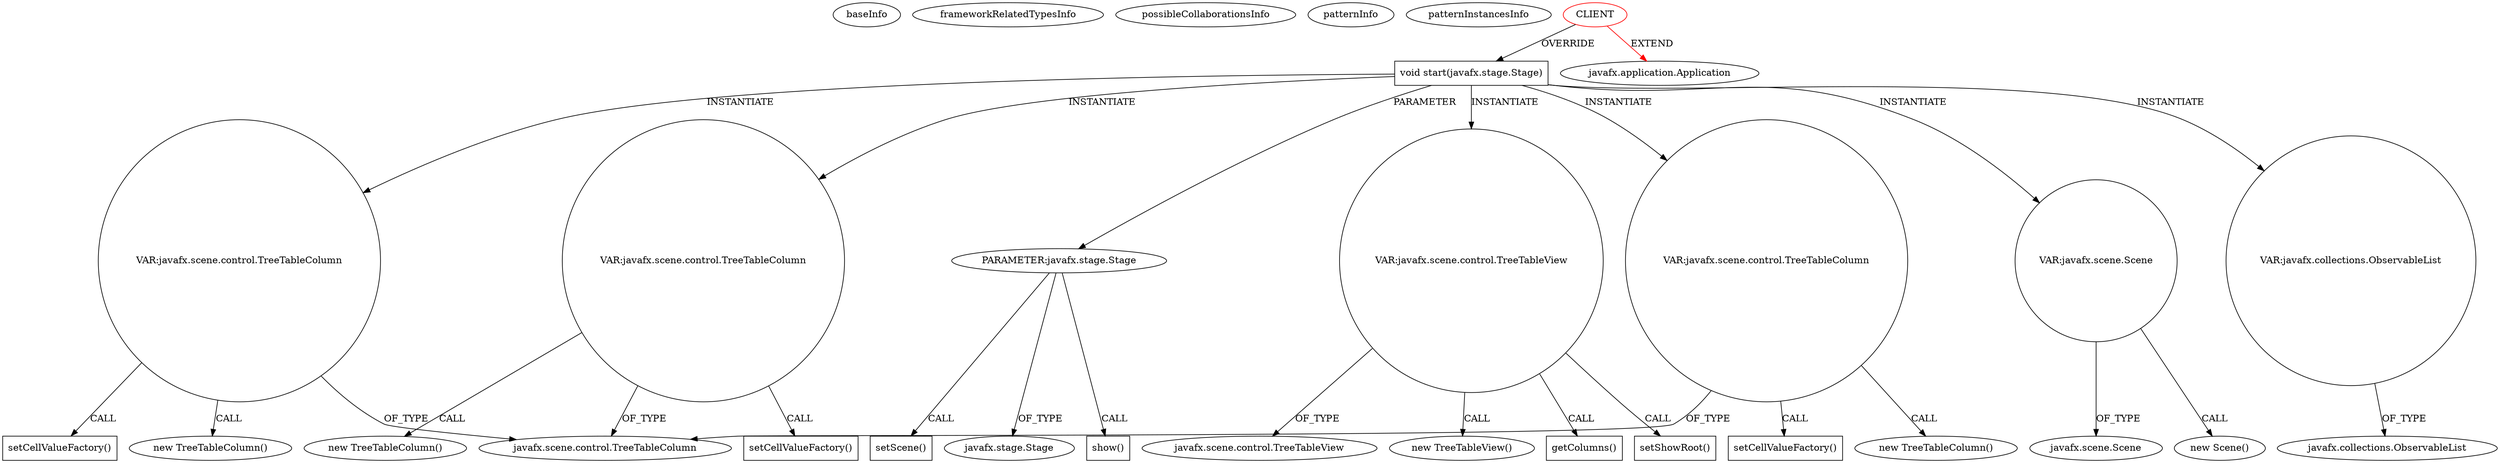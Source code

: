 digraph {
baseInfo[graphId=3658,category="pattern",isAnonymous=false,possibleRelation=false]
frameworkRelatedTypesInfo[0="javafx.application.Application"]
possibleCollaborationsInfo[]
patternInfo[frequency=2.0,patternRootClient=0]
patternInstancesInfo[0="ranganathankm-blog~/ranganathankm-blog/blog-master/javafx-sample-treetable/src/main/java/com/blogspot/javanbswing/javafx/treetable/TreeTableViewSample.java~TreeTableViewSample~3993",1="guigarage-mastering-javafx-controls~/guigarage-mastering-javafx-controls/mastering-javafx-controls-master/src/main/java/com/guigarage/chapter6/TreeTableDemo.java~TreeTableDemo~2895"]
11[label="new TreeTableColumn()",vertexType="CONSTRUCTOR_CALL",isFrameworkType=false]
12[label="VAR:javafx.scene.control.TreeTableColumn",vertexType="VARIABLE_EXPRESION",isFrameworkType=false,shape=circle]
20[label="setCellValueFactory()",vertexType="INSIDE_CALL",isFrameworkType=false,shape=box]
2[label="void start(javafx.stage.Stage)",vertexType="OVERRIDING_METHOD_DECLARATION",isFrameworkType=false,shape=box]
0[label="CLIENT",vertexType="ROOT_CLIENT_CLASS_DECLARATION",isFrameworkType=false,color=red]
3[label="PARAMETER:javafx.stage.Stage",vertexType="PARAMETER_DECLARATION",isFrameworkType=false]
4[label="javafx.stage.Stage",vertexType="FRAMEWORK_CLASS_TYPE",isFrameworkType=false]
48[label="show()",vertexType="INSIDE_CALL",isFrameworkType=false,shape=box]
6[label="VAR:javafx.scene.control.TreeTableView",vertexType="VARIABLE_EXPRESION",isFrameworkType=false,shape=circle]
15[label="VAR:javafx.scene.control.TreeTableColumn",vertexType="VARIABLE_EXPRESION",isFrameworkType=false,shape=circle]
9[label="VAR:javafx.scene.control.TreeTableColumn",vertexType="VARIABLE_EXPRESION",isFrameworkType=false,shape=circle]
1[label="javafx.application.Application",vertexType="FRAMEWORK_CLASS_TYPE",isFrameworkType=false]
45[label="VAR:javafx.scene.Scene",vertexType="VARIABLE_EXPRESION",isFrameworkType=false,shape=circle]
44[label="new Scene()",vertexType="CONSTRUCTOR_CALL",isFrameworkType=false]
10[label="javafx.scene.control.TreeTableColumn",vertexType="FRAMEWORK_CLASS_TYPE",isFrameworkType=false]
18[label="setCellValueFactory()",vertexType="INSIDE_CALL",isFrameworkType=false,shape=box]
22[label="setCellValueFactory()",vertexType="INSIDE_CALL",isFrameworkType=false,shape=box]
7[label="javafx.scene.control.TreeTableView",vertexType="FRAMEWORK_CLASS_TYPE",isFrameworkType=false]
5[label="new TreeTableView()",vertexType="CONSTRUCTOR_CALL",isFrameworkType=false]
43[label="setScene()",vertexType="INSIDE_CALL",isFrameworkType=false,shape=box]
33[label="getColumns()",vertexType="INSIDE_CALL",isFrameworkType=false,shape=box]
46[label="javafx.scene.Scene",vertexType="FRAMEWORK_CLASS_TYPE",isFrameworkType=false]
26[label="setShowRoot()",vertexType="INSIDE_CALL",isFrameworkType=false,shape=box]
8[label="new TreeTableColumn()",vertexType="CONSTRUCTOR_CALL",isFrameworkType=false]
14[label="new TreeTableColumn()",vertexType="CONSTRUCTOR_CALL",isFrameworkType=false]
29[label="VAR:javafx.collections.ObservableList",vertexType="VARIABLE_EXPRESION",isFrameworkType=false,shape=circle]
31[label="javafx.collections.ObservableList",vertexType="FRAMEWORK_INTERFACE_TYPE",isFrameworkType=false]
3->43[label="CALL"]
45->44[label="CALL"]
29->31[label="OF_TYPE"]
15->22[label="CALL"]
2->9[label="INSTANTIATE"]
12->20[label="CALL"]
9->18[label="CALL"]
6->7[label="OF_TYPE"]
2->15[label="INSTANTIATE"]
15->10[label="OF_TYPE"]
2->6[label="INSTANTIATE"]
6->5[label="CALL"]
9->8[label="CALL"]
12->11[label="CALL"]
3->48[label="CALL"]
15->14[label="CALL"]
2->3[label="PARAMETER"]
9->10[label="OF_TYPE"]
12->10[label="OF_TYPE"]
2->45[label="INSTANTIATE"]
45->46[label="OF_TYPE"]
2->12[label="INSTANTIATE"]
2->29[label="INSTANTIATE"]
0->1[label="EXTEND",color=red]
6->33[label="CALL"]
6->26[label="CALL"]
3->4[label="OF_TYPE"]
0->2[label="OVERRIDE"]
}
